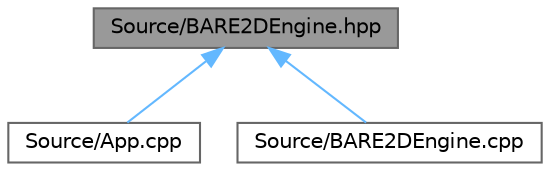 digraph "Source/BARE2DEngine.hpp"
{
 // INTERACTIVE_SVG=YES
 // LATEX_PDF_SIZE
  bgcolor="transparent";
  edge [fontname=Helvetica,fontsize=10,labelfontname=Helvetica,labelfontsize=10];
  node [fontname=Helvetica,fontsize=10,shape=box,height=0.2,width=0.4];
  Node1 [label="Source/BARE2DEngine.hpp",height=0.2,width=0.4,color="gray40", fillcolor="grey60", style="filled", fontcolor="black",tooltip=" "];
  Node1 -> Node2 [dir="back",color="steelblue1",style="solid"];
  Node2 [label="Source/App.cpp",height=0.2,width=0.4,color="grey40", fillcolor="white", style="filled",URL="$_app_8cpp.html",tooltip=" "];
  Node1 -> Node3 [dir="back",color="steelblue1",style="solid"];
  Node3 [label="Source/BARE2DEngine.cpp",height=0.2,width=0.4,color="grey40", fillcolor="white", style="filled",URL="$_b_a_r_e2_d_engine_8cpp.html",tooltip=" "];
}
